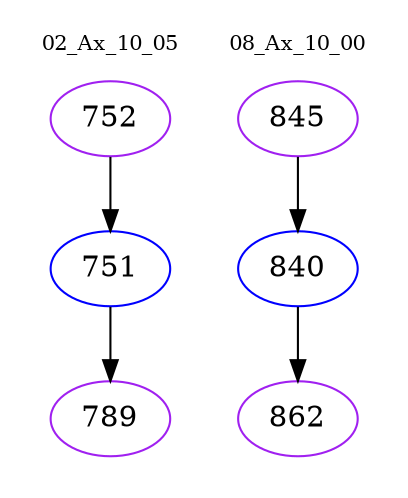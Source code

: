 digraph{
subgraph cluster_0 {
color = white
label = "02_Ax_10_05";
fontsize=10;
T0_752 [label="752", color="purple"]
T0_752 -> T0_751 [color="black"]
T0_751 [label="751", color="blue"]
T0_751 -> T0_789 [color="black"]
T0_789 [label="789", color="purple"]
}
subgraph cluster_1 {
color = white
label = "08_Ax_10_00";
fontsize=10;
T1_845 [label="845", color="purple"]
T1_845 -> T1_840 [color="black"]
T1_840 [label="840", color="blue"]
T1_840 -> T1_862 [color="black"]
T1_862 [label="862", color="purple"]
}
}
